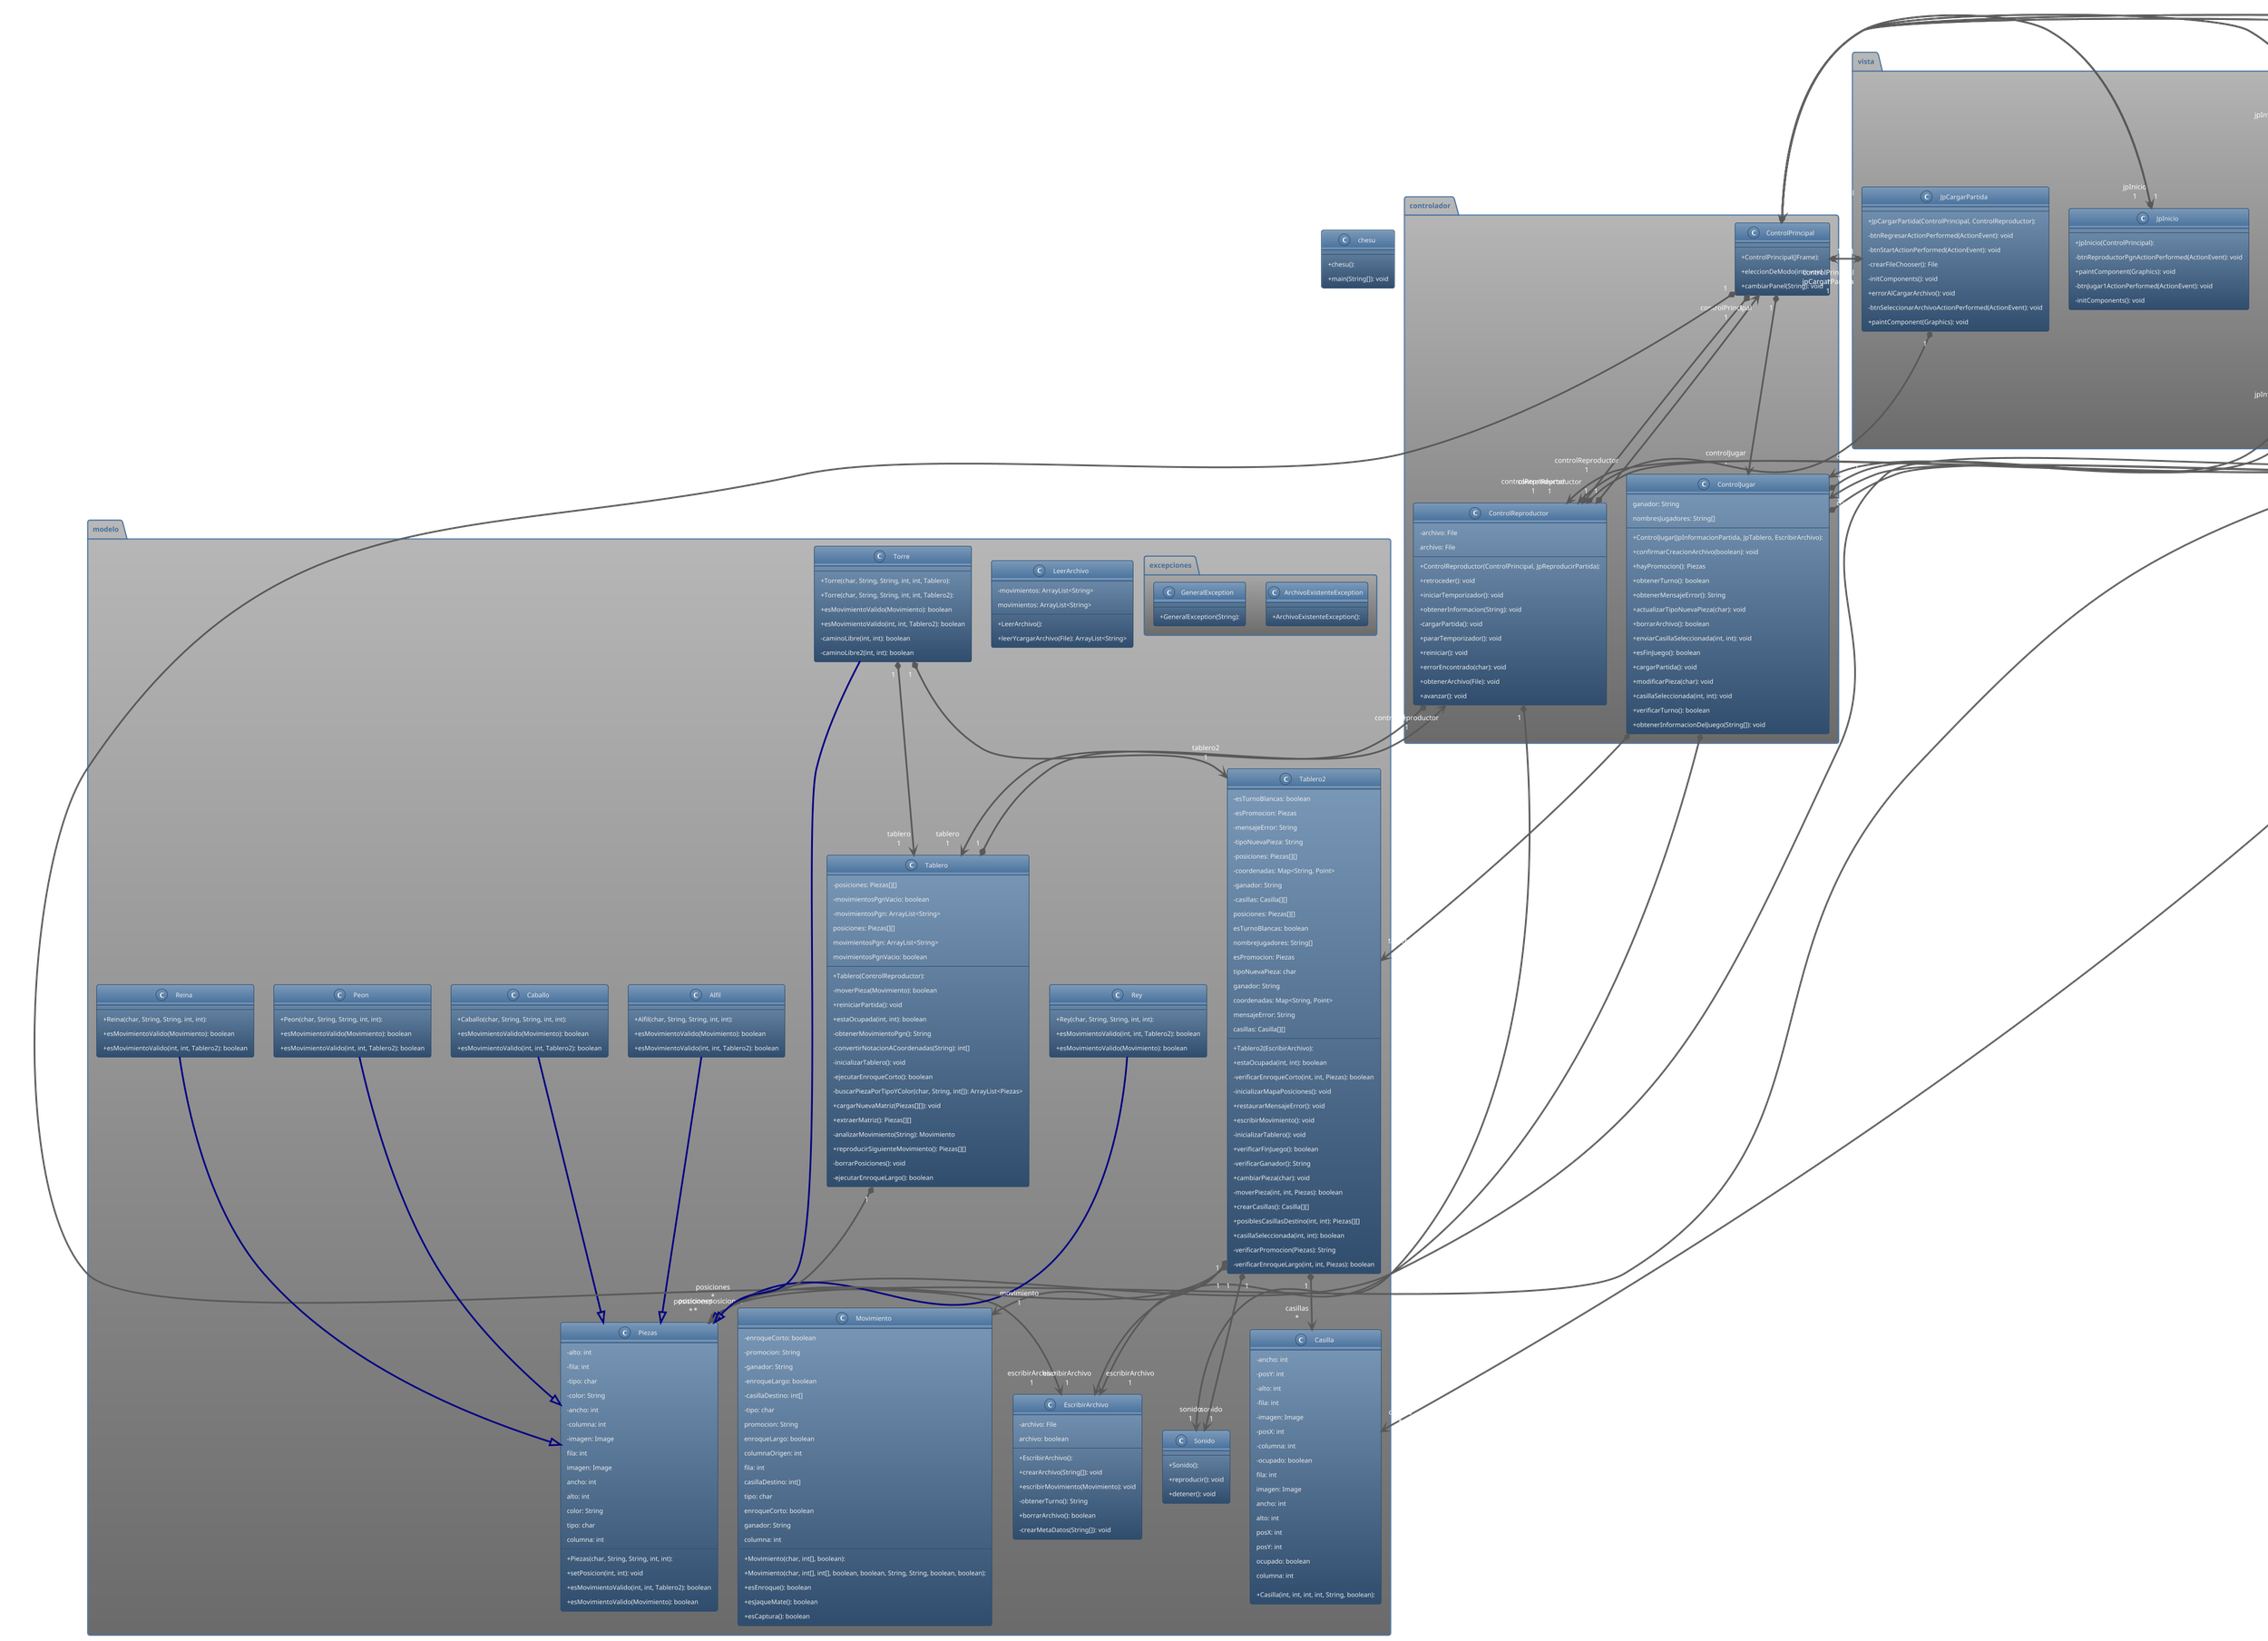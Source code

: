 @startuml


skinparam classAttributeIconSize 0
!theme spacelab

package modelo{
    package excepciones{
        class ArchivoExistenteException {
              + ArchivoExistenteException():
        }

        class GeneralException {
          + GeneralException(String):
        }
    }
    class Alfil {
      + Alfil(char, String, String, int, int):
      + esMovimientoValido(Movimiento): boolean
      + esMovimientoValido(int, int, Tablero2): boolean
    }

    class Caballo {
      + Caballo(char, String, String, int, int):
      + esMovimientoValido(Movimiento): boolean
      + esMovimientoValido(int, int, Tablero2): boolean
    }
    class Casilla {
      + Casilla(int, int, int, int, String, boolean):
      - ancho: int
      - posY: int
      - alto: int
      - fila: int
      - imagen: Image
      - posX: int
      - columna: int
      - ocupado: boolean
       fila: int
       imagen: Image
       ancho: int
       alto: int
       posX: int
       posY: int
       ocupado: boolean
       columna: int
    }

    class EscribirArchivo {
      + EscribirArchivo():
      - archivo: File
      + crearArchivo(String[]): void
      + escribirMovimiento(Movimiento): void
      - obtenerTurno(): String
      + borrarArchivo(): boolean
      - crearMetaDatos(String[]): void
       archivo: boolean
    }

    class LeerArchivo {
      + LeerArchivo():
      - movimientos: ArrayList<String>
      + leerYcargarArchivo(File): ArrayList<String>
       movimientos: ArrayList<String>
    }

    class Movimiento {
      + Movimiento(char, int[], boolean):
      + Movimiento(char, int[], int[], boolean, boolean, String, String, boolean, boolean):
      - enroqueCorto: boolean
      - promocion: String
      - ganador: String
      - enroqueLargo: boolean
      - casillaDestino: int[]
      - tipo: char
      + esEnroque(): boolean
      + esJaqueMate(): boolean
      + esCaptura(): boolean
       promocion: String
       enroqueLargo: boolean
       columnaOrigen: int
       fila: int
       casillaDestino: int[]
       tipo: char
       enroqueCorto: boolean
       ganador: String
       columna: int
    }
    class Peon {
      + Peon(char, String, String, int, int):
      + esMovimientoValido(Movimiento): boolean
      + esMovimientoValido(int, int, Tablero2): boolean
    }
    class Piezas {
      + Piezas(char, String, String, int, int):
      - alto: int
      - fila: int
      - tipo: char
      - color: String
      - ancho: int
      - columna: int
      - imagen: Image
      + setPosicion(int, int): void
      + esMovimientoValido(int, int, Tablero2): boolean
      + esMovimientoValido(Movimiento): boolean
       fila: int
       imagen: Image
       ancho: int
       alto: int
       color: String
       tipo: char
       columna: int
    }
    class Reina {
      + Reina(char, String, String, int, int):
      + esMovimientoValido(Movimiento): boolean
      + esMovimientoValido(int, int, Tablero2): boolean
    }
    class Rey {
      + Rey(char, String, String, int, int):
      + esMovimientoValido(int, int, Tablero2): boolean
      + esMovimientoValido(Movimiento): boolean
    }

    class Sonido {
      + Sonido():
      + reproducir(): void
      + detener(): void
    }
    class Tablero {
      + Tablero(ControlReproductor):
      - posiciones: Piezas[][]
      - movimientosPgnVacio: boolean
      - movimientosPgn: ArrayList<String>
      - moverPieza(Movimiento): boolean
      + reiniciarPartida(): void
      + estaOcupada(int, int): boolean
      - obtenerMovimientoPgn(): String
      - convertirNotacionACoordenadas(String): int[]
      - inicializarTablero(): void
      - ejecutarEnroqueCorto(): boolean
      - buscarPiezaPorTipoYColor(char, String, int[]): ArrayList<Piezas>
      + cargarNuevaMatriz(Piezas[][]): void
      + extraerMatriz(): Piezas[][]
      - analizarMovimiento(String): Movimiento
      + reproducirSiguienteMovimiento(): Piezas[][]
      - borrarPosiciones(): void
      - ejecutarEnroqueLargo(): boolean
       posiciones: Piezas[][]
       movimientosPgn: ArrayList<String>
       movimientosPgnVacio: boolean
    }
    class Tablero2 {
      + Tablero2(EscribirArchivo):
      - esTurnoBlancas: boolean
      - esPromocion: Piezas
      - mensajeError: String
      - tipoNuevaPieza: String
      - posiciones: Piezas[][]
      - coordenadas: Map<String, Point>
      - ganador: String
      - casillas: Casilla[][]
      + estaOcupada(int, int): boolean
      - verificarEnroqueCorto(int, int, Piezas): boolean
      - inicializarMapaPosiciones(): void
      + restaurarMensajeError(): void
      + escribirMovimiento(): void
      - inicializarTablero(): void
      + verificarFinJuego(): boolean
      - verificarGanador(): String
      + cambiarPieza(char): void
      - moverPieza(int, int, Piezas): boolean
      + crearCasillas(): Casilla[][]
      + posiblesCasillasDestino(int, int): Piezas[][]
      + casillaSeleccionada(int, int): boolean
      - verificarPromocion(Piezas): String
      - verificarEnroqueLargo(int, int, Piezas): boolean
       posiciones: Piezas[][]
       esTurnoBlancas: boolean
       nombreJugadores: String[]
       esPromocion: Piezas
       tipoNuevaPieza: char
       ganador: String
       coordenadas: Map<String, Point>
       mensajeError: String
       casillas: Casilla[][]
    }
    class Torre {
      + Torre(char, String, String, int, int, Tablero):
      + Torre(char, String, String, int, int, Tablero2):
      + esMovimientoValido(Movimiento): boolean
      + esMovimientoValido(int, int, Tablero2): boolean
      - caminoLibre(int, int): boolean
      - caminoLibre2(int, int): boolean
    }
}

package controlador{
    class ControlJugar {
      + ControlJugar(JpInformacionPartida, JpTablero, EscribirArchivo):
      + confirmarCreacionArchivo(boolean): void
      + hayPromocion(): Piezas
      + obtenerTurno(): boolean
      + obtenerMensajeError(): String
      + actualizarTipoNuevaPieza(char): void
      + borrarArchivo(): boolean
      + enviarCasillaSeleccionada(int, int): void
      + esFinJuego(): boolean
      + cargarPartida(): void
      + modificarPieza(char): void
      + casillaSeleccionada(int, int): void
      + verificarTurno(): boolean
      + obtenerInformacionDelJuego(String[]): void
       ganador: String
       nombresJugadores: String[]
    }
    class ControlPrincipal {
      + ControlPrincipal(JFrame):
      + eleccionDeModo(int): void
      + cambiarPanel(String): void
    }
    class ControlReproductor {
      + ControlReproductor(ControlPrincipal, JpReproducirPartida):
      - archivo: File
      + retroceder(): void
      + iniciarTemporizador(): void
      + obtenerInformacion(String): void
      - cargarPartida(): void
      + pararTemporizador(): void
      + reiniciar(): void
      + errorEncontrado(char): void
      + obtenerArchivo(File): void
      + avanzar(): void
       archivo: File
    }
}

package vista{
    class JpCargarPartida {
      + JpCargarPartida(ControlPrincipal, ControlReproductor):
      - btnRegresarActionPerformed(ActionEvent): void
      - btnStartActionPerformed(ActionEvent): void
      - crearFileChooser(): File
      - initComponents(): void
      + errorAlCargarArchivo(): void
      - btnSeleccionarArchivoActionPerformed(ActionEvent): void
      + paintComponent(Graphics): void
    }
    class JpInformacionPartida {
      + JpInformacionPartida(ControlPrincipal):
      - controlJugar: ControlJugar
      - btnContinuarKeyPressed(KeyEvent): void
      + paintComponent(Graphics): void
      - formKeyPressed(KeyEvent): void
      - llenarInformacion(): String[]
      - btnContinuarActionPerformed(ActionEvent): void
      - initComponents(): void
      - btnCancelarActionPerformed(ActionEvent): void
      - verificarInformacionCompleta(): boolean
      - txtRoundKeyTyped(KeyEvent): void
      - txtJugadorBlancoActionPerformed(ActionEvent): void
      + creacionArchivoExitosa(boolean): void
      - txtJugadorNegroActionPerformed(ActionEvent): void
       controlJugar: ControlJugar
    }
    class JpInicio {
      + JpInicio(ControlPrincipal):
      - btnReproductorPgnActionPerformed(ActionEvent): void
      + paintComponent(Graphics): void
      - btnJugar1ActionPerformed(ActionEvent): void
      - initComponents(): void
    }
    class JpReproducirPartida {
      + JpReproducirPartida(ControlPrincipal):
      - controlReproductor: ControlReproductor
      - posiciones: Piezas[][]
      - inicializarMapaPosiciones(): void
      + paintComponent(Graphics): void
      - btnRetrocederActionPerformed(ActionEvent): void
      - jButton1ActionPerformed(ActionEvent): void
      + actualizarPanel(): void
      - txtInformacionActionPerformed(ActionEvent): void
      + dibujarTablero(Graphics): void
      - elegirColores(int): void
      - btnReproducirActionPerformed(ActionEvent): void
      - btnTemaActionPerformed(ActionEvent): void
      + mostrarErrorArchivoVacio(): void
      + actualizarInformacion(String): void
      - initComponents(): void
      + mostrarErrorMovimientos(): void
      - btnReiniciarActionPerformed(ActionEvent): void
      - dibujarPiezas(Graphics): void
      + errorDeMovimiento(char): void
      - btnAvanzarActionPerformed(ActionEvent): void
       posiciones: Piezas[][]
       controlReproductor: ControlReproductor
    }
    class JpTablero {
      + JpTablero(ControlPrincipal):
      - posiciones: Piezas[][]
      - controlJugar: ControlJugar
      - coordenadas: Map<String, Point>
      - casillas: Casilla[][]
      - dibujarPiezas(Graphics): void
      - rastrearUbicacion(): void
      + paintComponent(Graphics): void
      - mostrarEleccionPieza(): char
      + dibujarTablero(Graphics): void
      - finJuegoDetectado(): void
      + verificarPromocion(): void
      + actualizarPanel(): void
      - txtInformacionActionPerformed(ActionEvent): void
      - elegirColores(int): void
      - mostrarTurno(boolean): void
      - mostrarMensajeError(String): void
      - initComponents(): void
      - btnRegresarActionPerformed(ActionEvent): void
       posiciones: Piezas[][]
       controlJugar: ControlJugar
       coordenadas: Map<String, Point>
       casillas: Casilla[][]
    }
}

class chesu {
  + chesu(): 
  + main(String[]): void
}

Alfil                      -[#000082,plain]-^  Piezas                    
Caballo                    -[#000082,plain]-^  Piezas                    
ControlJugar              "1" *-[#595959,plain]-> "escribirArchivo\n1" EscribirArchivo           
ControlJugar              "1" *-[#595959,plain]-> "jpInformacionPartida\n1" JpInformacionPartida      
ControlJugar              "1" *-[#595959,plain]-> "jpTablero\n1" JpTablero                 
ControlJugar              "1" *-[#595959,plain]-> "tablero2\n1" Tablero2                  
ControlPrincipal          "1" *-[#595959,plain]-> "controlJugar\n1" ControlJugar              
ControlPrincipal          "1" *-[#595959,plain]-> "controlReproductor\n1" ControlReproductor        
ControlPrincipal          "1" *-[#595959,plain]-> "escribirArchivo\n1" EscribirArchivo           
ControlPrincipal          "1" *-[#595959,plain]-> "jpCargarPartida\n1" JpCargarPartida           
ControlPrincipal          "1" *-[#595959,plain]-> "jpInformacionPartida\n1" JpInformacionPartida      
ControlPrincipal          "1" *-[#595959,plain]-> "jpInicio\n1" JpInicio                  
ControlPrincipal          "1" *-[#595959,plain]-> "jpReproducirPartida\n1" JpReproducirPartida       
ControlPrincipal          "1" *-[#595959,plain]-> "jpTablero\n1" JpTablero                 
ControlReproductor        "1" *-[#595959,plain]-> "controlPrincipal\n1" ControlPrincipal          
ControlReproductor        "1" *-[#595959,plain]-> "jpReproducirPartida\n1" JpReproducirPartida       
ControlReproductor        "1" *-[#595959,plain]-> "sonido\n1" Sonido                    
ControlReproductor        "1" *-[#595959,plain]-> "tablero\n1" Tablero                   
JpCargarPartida           "1" *-[#595959,plain]-> "controlPrincipal\n1" ControlPrincipal          
JpCargarPartida           "1" *-[#595959,plain]-> "controlReproductor\n1" ControlReproductor        
JpInformacionPartida      "1" *-[#595959,plain]-> "controlJugar\n1" ControlJugar              
JpInformacionPartida      "1" *-[#595959,plain]-> "controlPrincipal\n1" ControlPrincipal          
JpInicio                  "1" *-[#595959,plain]-> "controlPrincipal\n1" ControlPrincipal          
JpReproducirPartida       "1" *-[#595959,plain]-> "controlPrincipal\n1" ControlPrincipal          
JpReproducirPartida       "1" *-[#595959,plain]-> "controlReproductor\n1" ControlReproductor        
JpReproducirPartida       "1" *-[#595959,plain]-> "posiciones\n*" Piezas                    
JpTablero                 "1" *-[#595959,plain]-> "casillas\n*" Casilla                   
JpTablero                 "1" *-[#595959,plain]-> "controlJugar\n1" ControlJugar              
JpTablero                 "1" *-[#595959,plain]-> "controlPrincipal\n1" ControlPrincipal          
JpTablero                 "1" *-[#595959,plain]-> "posiciones\n*" Piezas                    
Peon                       -[#000082,plain]-^  Piezas                    
Reina                      -[#000082,plain]-^  Piezas                    
Rey                        -[#000082,plain]-^  Piezas                    
Tablero                   "1" *-[#595959,plain]-> "controlReproductor\n1" ControlReproductor        
Tablero                   "1" *-[#595959,plain]-> "posiciones\n*" Piezas                    
Tablero2                  "1" *-[#595959,plain]-> "casillas\n*" Casilla                   
Tablero2                  "1" *-[#595959,plain]-> "escribirArchivo\n1" EscribirArchivo           
Tablero2                  "1" *-[#595959,plain]-> "movimiento\n1" Movimiento                
Tablero2                  "1" *-[#595959,plain]-> "posiciones\n*" Piezas                    
Tablero2                  "1" *-[#595959,plain]-> "sonido\n1" Sonido                    
Torre                      -[#000082,plain]-^  Piezas                    
Torre                     "1" *-[#595959,plain]-> "tablero\n1" Tablero                   
Torre                     "1" *-[#595959,plain]-> "tablero2\n1" Tablero2                  
@enduml
